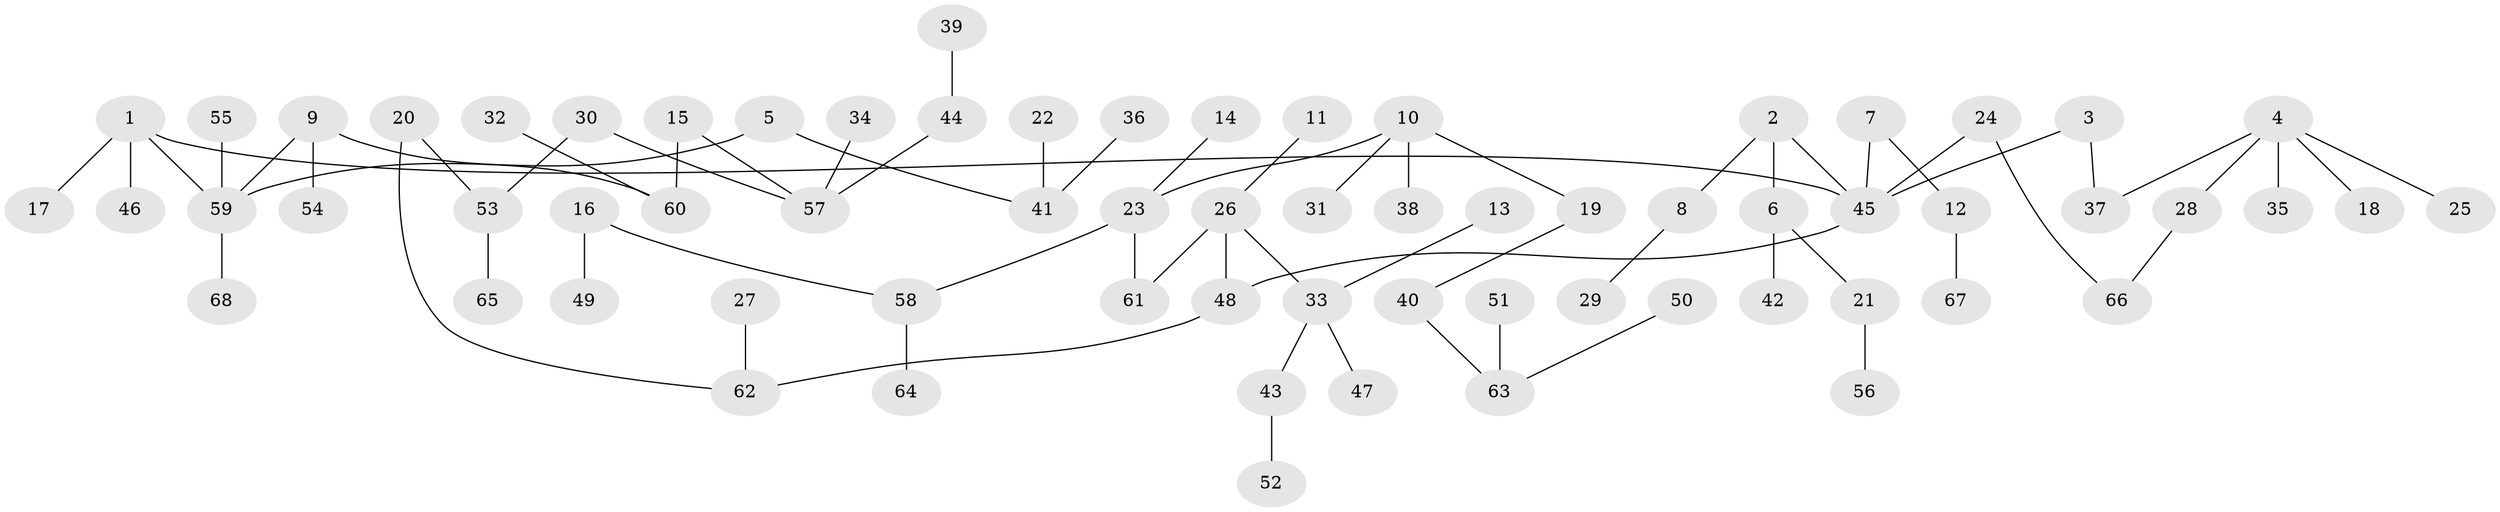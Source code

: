 // original degree distribution, {8: 0.007407407407407408, 4: 0.05925925925925926, 6: 0.022222222222222223, 5: 0.044444444444444446, 3: 0.1037037037037037, 2: 0.28888888888888886, 1: 0.4740740740740741}
// Generated by graph-tools (version 1.1) at 2025/01/03/09/25 03:01:11]
// undirected, 68 vertices, 69 edges
graph export_dot {
graph [start="1"]
  node [color=gray90,style=filled];
  1;
  2;
  3;
  4;
  5;
  6;
  7;
  8;
  9;
  10;
  11;
  12;
  13;
  14;
  15;
  16;
  17;
  18;
  19;
  20;
  21;
  22;
  23;
  24;
  25;
  26;
  27;
  28;
  29;
  30;
  31;
  32;
  33;
  34;
  35;
  36;
  37;
  38;
  39;
  40;
  41;
  42;
  43;
  44;
  45;
  46;
  47;
  48;
  49;
  50;
  51;
  52;
  53;
  54;
  55;
  56;
  57;
  58;
  59;
  60;
  61;
  62;
  63;
  64;
  65;
  66;
  67;
  68;
  1 -- 17 [weight=1.0];
  1 -- 45 [weight=1.0];
  1 -- 46 [weight=1.0];
  1 -- 59 [weight=1.0];
  2 -- 6 [weight=1.0];
  2 -- 8 [weight=1.0];
  2 -- 45 [weight=1.0];
  3 -- 37 [weight=1.0];
  3 -- 45 [weight=1.0];
  4 -- 18 [weight=1.0];
  4 -- 25 [weight=1.0];
  4 -- 28 [weight=1.0];
  4 -- 35 [weight=1.0];
  4 -- 37 [weight=1.0];
  5 -- 41 [weight=1.0];
  5 -- 59 [weight=1.0];
  6 -- 21 [weight=1.0];
  6 -- 42 [weight=1.0];
  7 -- 12 [weight=1.0];
  7 -- 45 [weight=1.0];
  8 -- 29 [weight=1.0];
  9 -- 54 [weight=1.0];
  9 -- 59 [weight=1.0];
  9 -- 60 [weight=1.0];
  10 -- 19 [weight=1.0];
  10 -- 23 [weight=1.0];
  10 -- 31 [weight=1.0];
  10 -- 38 [weight=1.0];
  11 -- 26 [weight=1.0];
  12 -- 67 [weight=1.0];
  13 -- 33 [weight=1.0];
  14 -- 23 [weight=1.0];
  15 -- 57 [weight=1.0];
  15 -- 60 [weight=1.0];
  16 -- 49 [weight=1.0];
  16 -- 58 [weight=1.0];
  19 -- 40 [weight=1.0];
  20 -- 53 [weight=1.0];
  20 -- 62 [weight=1.0];
  21 -- 56 [weight=1.0];
  22 -- 41 [weight=1.0];
  23 -- 58 [weight=1.0];
  23 -- 61 [weight=1.0];
  24 -- 45 [weight=1.0];
  24 -- 66 [weight=1.0];
  26 -- 33 [weight=1.0];
  26 -- 48 [weight=1.0];
  26 -- 61 [weight=1.0];
  27 -- 62 [weight=1.0];
  28 -- 66 [weight=1.0];
  30 -- 53 [weight=1.0];
  30 -- 57 [weight=1.0];
  32 -- 60 [weight=1.0];
  33 -- 43 [weight=1.0];
  33 -- 47 [weight=1.0];
  34 -- 57 [weight=1.0];
  36 -- 41 [weight=1.0];
  39 -- 44 [weight=1.0];
  40 -- 63 [weight=1.0];
  43 -- 52 [weight=1.0];
  44 -- 57 [weight=1.0];
  45 -- 48 [weight=1.0];
  48 -- 62 [weight=1.0];
  50 -- 63 [weight=1.0];
  51 -- 63 [weight=1.0];
  53 -- 65 [weight=1.0];
  55 -- 59 [weight=1.0];
  58 -- 64 [weight=1.0];
  59 -- 68 [weight=1.0];
}
